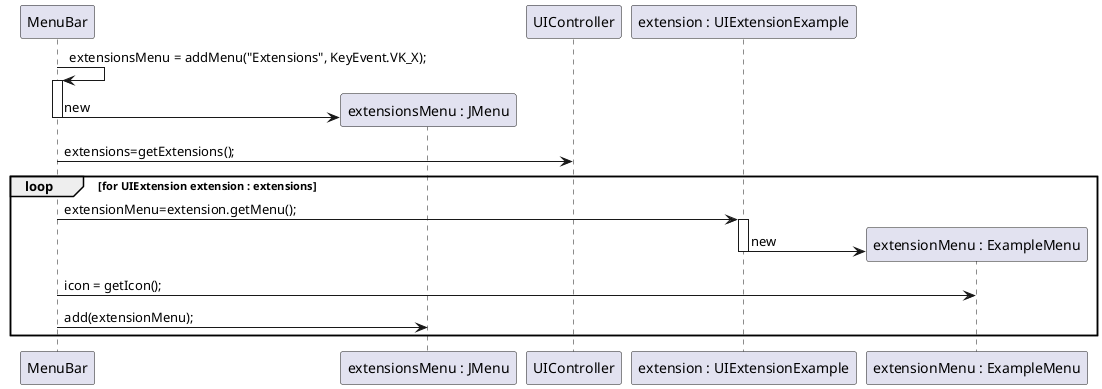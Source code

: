   @startuml doc-files/simple_extension_image4.png
  participant MenuBar as MB
  participant "extensionsMenu : JMenu" as extensionsMenu
  participant UIController as UIC
  participant "extension : UIExtensionExample" as UIE
  participant "extensionMenu : ExampleMenu" as EM 
  MB -> MB : extensionsMenu = addMenu("Extensions", KeyEvent.VK_X);
  activate MB
    create extensionsMenu
    MB -> extensionsMenu : new
  deactivate MB
  MB -> UIC : extensions=getExtensions();
  loop for UIExtension extension : extensions
    MB -> UIE : extensionMenu=extension.getMenu();
    activate UIE
  	create EM
  	UIE -> EM : new
    deactivate UIE
    MB -> EM : icon = getIcon();
    MB -> extensionsMenu : add(extensionMenu); 
  end
  @enduml
